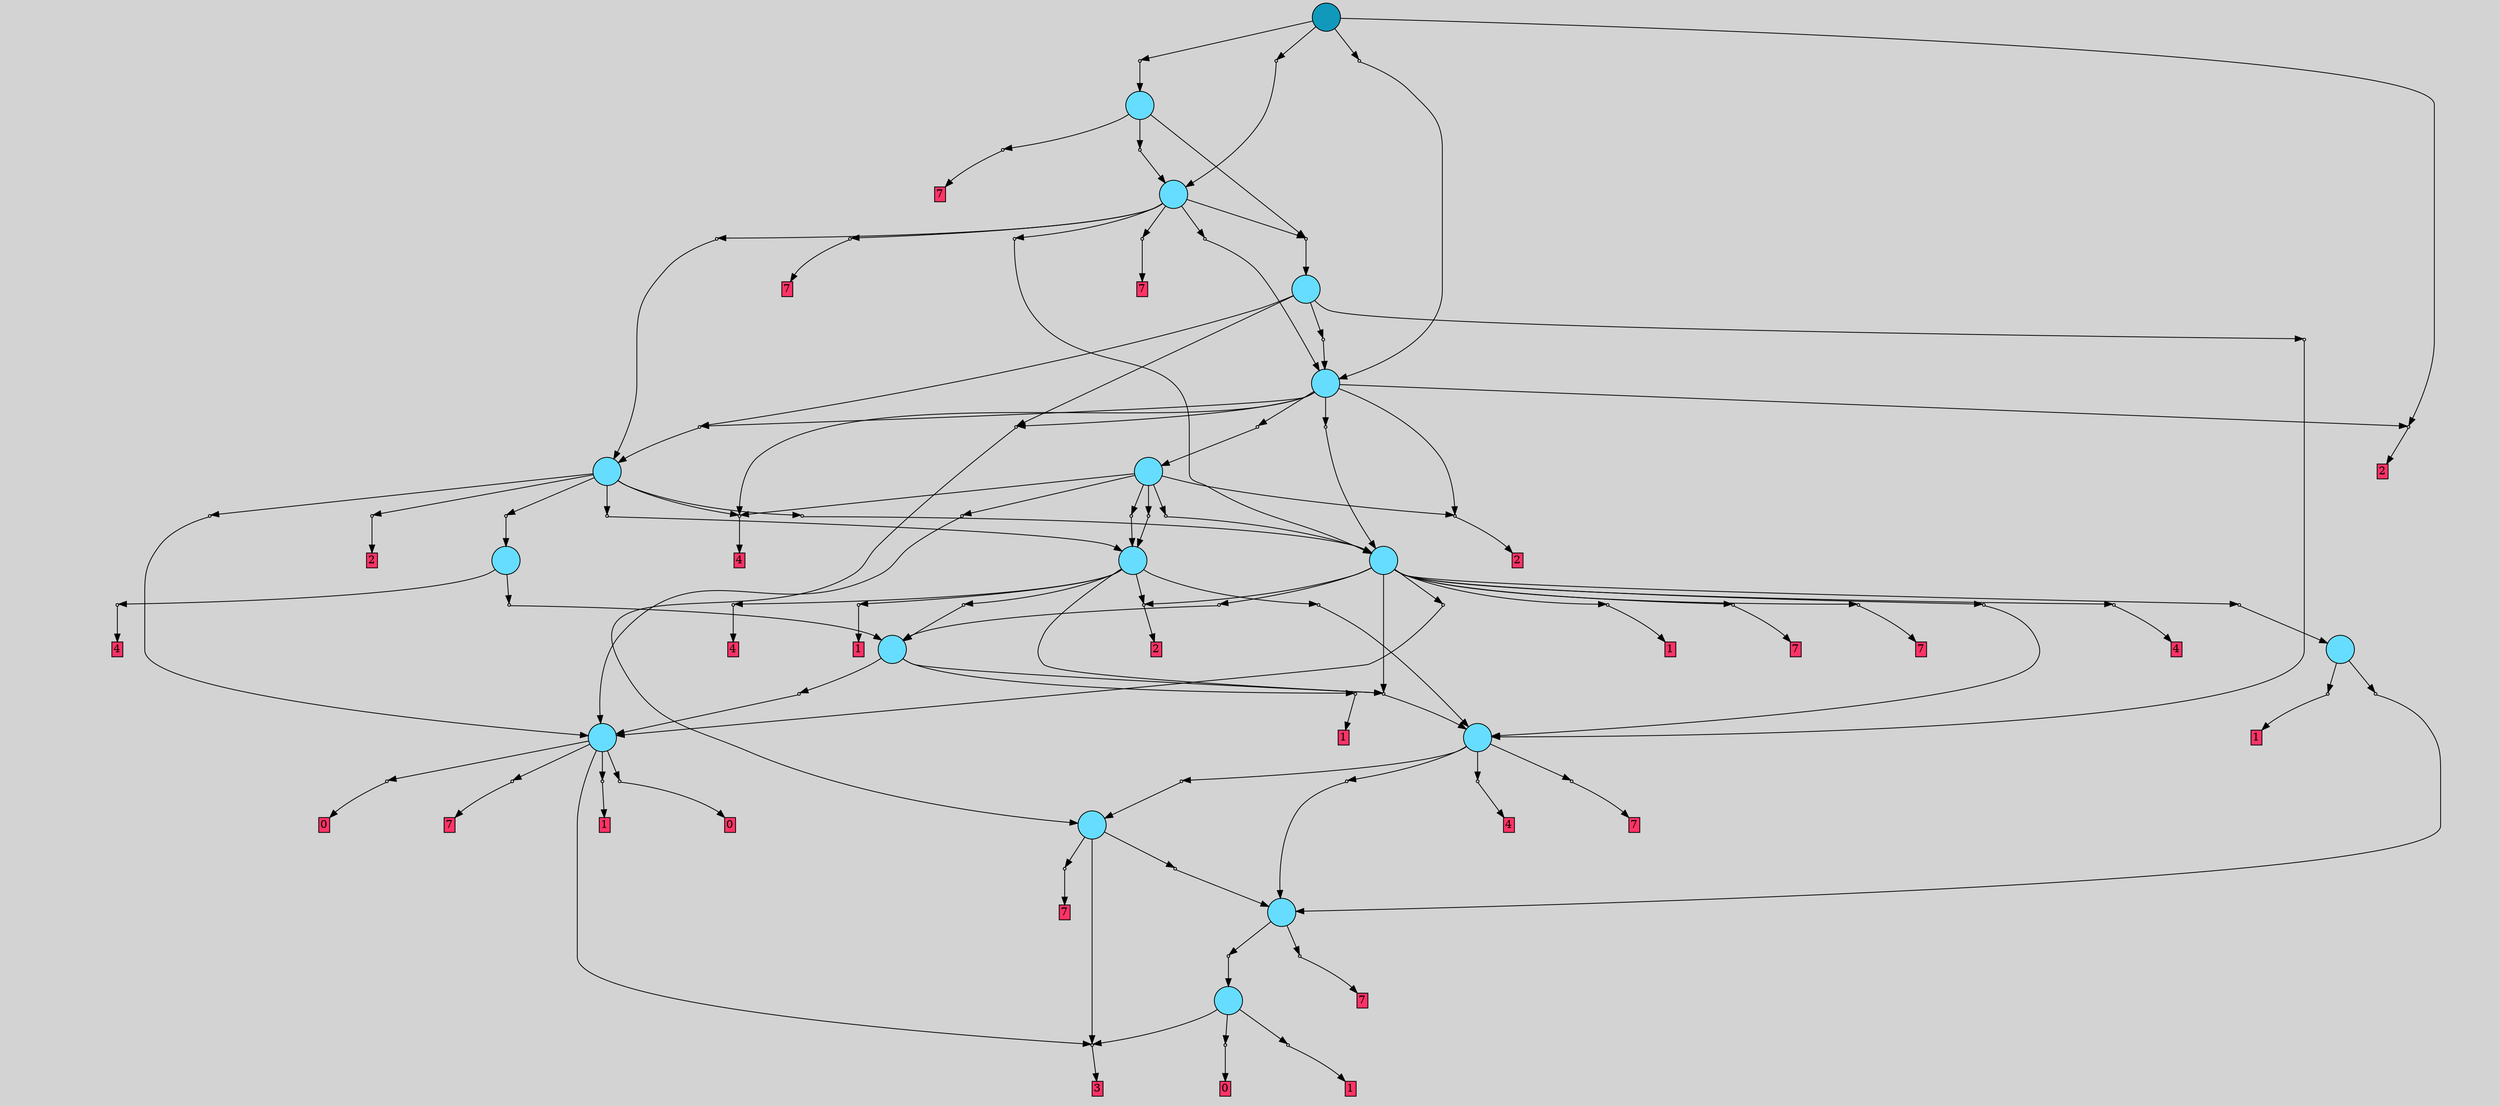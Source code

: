 // File exported with GEGELATI v1.3.1
// On the 2024-07-18 13:50:57
// With the File::TPGGraphDotExporter
digraph{
	graph[pad = "0.212, 0.055" bgcolor = lightgray]
	node[shape=circle style = filled label = ""]
		T0 [fillcolor="#66ddff"]
		T1 [fillcolor="#66ddff"]
		T2 [fillcolor="#66ddff"]
		T3 [fillcolor="#66ddff"]
		T4 [fillcolor="#66ddff"]
		T5 [fillcolor="#66ddff"]
		T6 [fillcolor="#66ddff"]
		T7 [fillcolor="#66ddff"]
		T8 [fillcolor="#66ddff"]
		T9 [fillcolor="#66ddff"]
		T10 [fillcolor="#66ddff"]
		T11 [fillcolor="#66ddff"]
		T12 [fillcolor="#66ddff"]
		T13 [fillcolor="#66ddff"]
		T14 [fillcolor="#66ddff"]
		T15 [fillcolor="#66ddff"]
		T16 [fillcolor="#1199bb"]
		P0 [fillcolor="#cccccc" shape=point] //
		I0 [shape=box style=invis label="5|0&3|2#2|3&#92;n"]
		P0 -> I0[style=invis]
		A0 [fillcolor="#ff3366" shape=box margin=0.03 width=0 height=0 label="1"]
		T0 -> P0 -> A0
		P1 [fillcolor="#cccccc" shape=point] //
		I1 [shape=box style=invis label="0|0&1|2#3|5&#92;n"]
		P1 -> I1[style=invis]
		A1 [fillcolor="#ff3366" shape=box margin=0.03 width=0 height=0 label="3"]
		T0 -> P1 -> A1
		P2 [fillcolor="#cccccc" shape=point] //
		I2 [shape=box style=invis label="2|0&1|6#2|1&#92;n"]
		P2 -> I2[style=invis]
		A2 [fillcolor="#ff3366" shape=box margin=0.03 width=0 height=0 label="0"]
		T0 -> P2 -> A2
		P3 [fillcolor="#cccccc" shape=point] //
		I3 [shape=box style=invis label="2|0&4|4#4|6&#92;n"]
		P3 -> I3[style=invis]
		T1 -> P3 -> T0
		P4 [fillcolor="#cccccc" shape=point] //
		I4 [shape=box style=invis label="8|7&4|3#3|1&#92;n2|0&2|4#0|7&#92;n"]
		P4 -> I4[style=invis]
		A3 [fillcolor="#ff3366" shape=box margin=0.03 width=0 height=0 label="7"]
		T1 -> P4 -> A3
		P5 [fillcolor="#cccccc" shape=point] //
		I5 [shape=box style=invis label="3|0&2|1#1|3&#92;n"]
		P5 -> I5[style=invis]
		A4 [fillcolor="#ff3366" shape=box margin=0.03 width=0 height=0 label="0"]
		T2 -> P5 -> A4
		P6 [fillcolor="#cccccc" shape=point] //
		I6 [shape=box style=invis label="7|0&2|1#0|7&#92;n"]
		P6 -> I6[style=invis]
		A5 [fillcolor="#ff3366" shape=box margin=0.03 width=0 height=0 label="7"]
		T2 -> P6 -> A5
		T2 -> P1
		P7 [fillcolor="#cccccc" shape=point] //
		I7 [shape=box style=invis label="3|0&3|2#1|3&#92;n"]
		P7 -> I7[style=invis]
		A6 [fillcolor="#ff3366" shape=box margin=0.03 width=0 height=0 label="1"]
		T2 -> P7 -> A6
		P8 [fillcolor="#cccccc" shape=point] //
		I8 [shape=box style=invis label="2|0&1|6#2|1&#92;n"]
		P8 -> I8[style=invis]
		A7 [fillcolor="#ff3366" shape=box margin=0.03 width=0 height=0 label="0"]
		T2 -> P8 -> A7
		P9 [fillcolor="#cccccc" shape=point] //
		I9 [shape=box style=invis label="3|0&2|1#4|3&#92;n"]
		P9 -> I9[style=invis]
		T3 -> P9 -> T1
		T3 -> P1
		P10 [fillcolor="#cccccc" shape=point] //
		I10 [shape=box style=invis label="7|0&2|1#0|5&#92;n"]
		P10 -> I10[style=invis]
		A8 [fillcolor="#ff3366" shape=box margin=0.03 width=0 height=0 label="7"]
		T3 -> P10 -> A8
		P11 [fillcolor="#cccccc" shape=point] //
		I11 [shape=box style=invis label="3|0&2|1#1|3&#92;n"]
		P11 -> I11[style=invis]
		T4 -> P11 -> T1
		P12 [fillcolor="#cccccc" shape=point] //
		I12 [shape=box style=invis label=""]
		P12 -> I12[style=invis]
		A9 [fillcolor="#ff3366" shape=box margin=0.03 width=0 height=0 label="1"]
		T4 -> P12 -> A9
		P13 [fillcolor="#cccccc" shape=point] //
		I13 [shape=box style=invis label="0|0&2|1#0|5&#92;n"]
		P13 -> I13[style=invis]
		A10 [fillcolor="#ff3366" shape=box margin=0.03 width=0 height=0 label="7"]
		T5 -> P13 -> A10
		P14 [fillcolor="#cccccc" shape=point] //
		I14 [shape=box style=invis label="3|0&4|7#3|6&#92;n"]
		P14 -> I14[style=invis]
		T5 -> P14 -> T3
		P15 [fillcolor="#cccccc" shape=point] //
		I15 [shape=box style=invis label="3|0&2|6#1|3&#92;n"]
		P15 -> I15[style=invis]
		T5 -> P15 -> T1
		P16 [fillcolor="#cccccc" shape=point] //
		I16 [shape=box style=invis label="3|0&2|5#0|4&#92;n"]
		P16 -> I16[style=invis]
		A11 [fillcolor="#ff3366" shape=box margin=0.03 width=0 height=0 label="4"]
		T5 -> P16 -> A11
		P17 [fillcolor="#cccccc" shape=point] //
		I17 [shape=box style=invis label="3|0&3|2#1|3&#92;n"]
		P17 -> I17[style=invis]
		A12 [fillcolor="#ff3366" shape=box margin=0.03 width=0 height=0 label="1"]
		T6 -> P17 -> A12
		P18 [fillcolor="#cccccc" shape=point] //
		I18 [shape=box style=invis label="2|0&2|6#4|3&#92;n"]
		P18 -> I18[style=invis]
		T6 -> P18 -> T2
		P19 [fillcolor="#cccccc" shape=point] //
		I19 [shape=box style=invis label="8|0&2|7#2|1&#92;n"]
		P19 -> I19[style=invis]
		T6 -> P19 -> T5
		P20 [fillcolor="#cccccc" shape=point] //
		I20 [shape=box style=invis label="8|0&4|3#2|5&#92;n"]
		P20 -> I20[style=invis]
		T7 -> P20 -> T6
		P21 [fillcolor="#cccccc" shape=point] //
		I21 [shape=box style=invis label="3|0&2|5#0|4&#92;n"]
		P21 -> I21[style=invis]
		A13 [fillcolor="#ff3366" shape=box margin=0.03 width=0 height=0 label="4"]
		T7 -> P21 -> A13
		P22 [fillcolor="#cccccc" shape=point] //
		I22 [shape=box style=invis label="7|7&2|4#3|4&#92;n0|0&0|7#1|6&#92;n"]
		P22 -> I22[style=invis]
		A14 [fillcolor="#ff3366" shape=box margin=0.03 width=0 height=0 label="1"]
		T8 -> P22 -> A14
		T8 -> P19
		P23 [fillcolor="#cccccc" shape=point] //
		I23 [shape=box style=invis label="3|0&2|5#0|4&#92;n"]
		P23 -> I23[style=invis]
		A15 [fillcolor="#ff3366" shape=box margin=0.03 width=0 height=0 label="4"]
		T8 -> P23 -> A15
		P24 [fillcolor="#cccccc" shape=point] //
		I24 [shape=box style=invis label="3|5&2|0#2|7&#92;n0|0&2|1#0|5&#92;n"]
		P24 -> I24[style=invis]
		T8 -> P24 -> T6
		P25 [fillcolor="#cccccc" shape=point] //
		I25 [shape=box style=invis label="7|0&3|7#4|2&#92;n"]
		P25 -> I25[style=invis]
		T8 -> P25 -> T5
		P26 [fillcolor="#cccccc" shape=point] //
		I26 [shape=box style=invis label="3|1&1|3#4|6&#92;n2|0&0|1#2|5&#92;n"]
		P26 -> I26[style=invis]
		A16 [fillcolor="#ff3366" shape=box margin=0.03 width=0 height=0 label="2"]
		T8 -> P26 -> A16
		P27 [fillcolor="#cccccc" shape=point] //
		I27 [shape=box style=invis label="7|7&2|4#3|4&#92;n0|0&0|7#1|6&#92;n"]
		P27 -> I27[style=invis]
		A17 [fillcolor="#ff3366" shape=box margin=0.03 width=0 height=0 label="1"]
		T9 -> P27 -> A17
		P28 [fillcolor="#cccccc" shape=point] //
		I28 [shape=box style=invis label="3|5&3|7#2|6&#92;n0|0&2|1#0|5&#92;n"]
		P28 -> I28[style=invis]
		A18 [fillcolor="#ff3366" shape=box margin=0.03 width=0 height=0 label="7"]
		T9 -> P28 -> A18
		P29 [fillcolor="#cccccc" shape=point] //
		I29 [shape=box style=invis label="3|5&2|0#2|7&#92;n0|0&2|1#0|5&#92;n"]
		P29 -> I29[style=invis]
		A19 [fillcolor="#ff3366" shape=box margin=0.03 width=0 height=0 label="7"]
		T9 -> P29 -> A19
		T9 -> P26
		T9 -> P19
		P30 [fillcolor="#cccccc" shape=point] //
		I30 [shape=box style=invis label="3|5&2|0#2|2&#92;n0|0&2|1#0|5&#92;n"]
		P30 -> I30[style=invis]
		T9 -> P30 -> T6
		P31 [fillcolor="#cccccc" shape=point] //
		I31 [shape=box style=invis label="4|0&2|6#3|7&#92;n"]
		P31 -> I31[style=invis]
		T9 -> P31 -> T4
		P32 [fillcolor="#cccccc" shape=point] //
		I32 [shape=box style=invis label="2|0&2|6#4|4&#92;n"]
		P32 -> I32[style=invis]
		T9 -> P32 -> T2
		P33 [fillcolor="#cccccc" shape=point] //
		I33 [shape=box style=invis label="7|0&3|7#4|2&#92;n"]
		P33 -> I33[style=invis]
		T9 -> P33 -> T5
		P34 [fillcolor="#cccccc" shape=point] //
		I34 [shape=box style=invis label="3|0&2|5#0|4&#92;n"]
		P34 -> I34[style=invis]
		A20 [fillcolor="#ff3366" shape=box margin=0.03 width=0 height=0 label="4"]
		T9 -> P34 -> A20
		P35 [fillcolor="#cccccc" shape=point] //
		I35 [shape=box style=invis label="2|0&3|5#2|4&#92;n"]
		P35 -> I35[style=invis]
		T10 -> P35 -> T7
		P36 [fillcolor="#cccccc" shape=point] //
		I36 [shape=box style=invis label="2|0&2|6#4|4&#92;n"]
		P36 -> I36[style=invis]
		T10 -> P36 -> T2
		P37 [fillcolor="#cccccc" shape=point] //
		I37 [shape=box style=invis label="0|4&1|0#4|4&#92;n0|0&1|3#0|4&#92;n"]
		P37 -> I37[style=invis]
		A21 [fillcolor="#ff3366" shape=box margin=0.03 width=0 height=0 label="4"]
		T10 -> P37 -> A21
		P38 [fillcolor="#cccccc" shape=point] //
		I38 [shape=box style=invis label="2|0&4|4#3|4&#92;n"]
		P38 -> I38[style=invis]
		T10 -> P38 -> T9
		P39 [fillcolor="#cccccc" shape=point] //
		I39 [shape=box style=invis label="2|0&1|1#2|5&#92;n"]
		P39 -> I39[style=invis]
		A22 [fillcolor="#ff3366" shape=box margin=0.03 width=0 height=0 label="2"]
		T10 -> P39 -> A22
		P40 [fillcolor="#cccccc" shape=point] //
		I40 [shape=box style=invis label="0|2&3|6#1|3&#92;n2|0&0|2#4|6&#92;n"]
		P40 -> I40[style=invis]
		T10 -> P40 -> T8
		P41 [fillcolor="#cccccc" shape=point] //
		I41 [shape=box style=invis label="2|0&4|4#3|4&#92;n"]
		P41 -> I41[style=invis]
		T11 -> P41 -> T9
		P42 [fillcolor="#cccccc" shape=point] //
		I42 [shape=box style=invis label="0|1&1|3#4|6&#92;n2|0&0|1#2|5&#92;n"]
		P42 -> I42[style=invis]
		A23 [fillcolor="#ff3366" shape=box margin=0.03 width=0 height=0 label="2"]
		T11 -> P42 -> A23
		P43 [fillcolor="#cccccc" shape=point] //
		I43 [shape=box style=invis label="2|0&2|6#4|4&#92;n"]
		P43 -> I43[style=invis]
		T11 -> P43 -> T2
		P44 [fillcolor="#cccccc" shape=point] //
		I44 [shape=box style=invis label="2|0&4|2#2|4&#92;n"]
		P44 -> I44[style=invis]
		T11 -> P44 -> T8
		P45 [fillcolor="#cccccc" shape=point] //
		I45 [shape=box style=invis label="0|2&3|6#1|3&#92;n2|0&0|2#4|6&#92;n"]
		P45 -> I45[style=invis]
		T11 -> P45 -> T8
		T11 -> P37
		P46 [fillcolor="#cccccc" shape=point] //
		I46 [shape=box style=invis label="2|0&3|6#4|4&#92;n"]
		P46 -> I46[style=invis]
		T12 -> P46 -> T11
		T12 -> P37
		T12 -> P42
		P47 [fillcolor="#cccccc" shape=point] //
		I47 [shape=box style=invis label="8|1&3|3#1|3&#92;n2|0&0|1#2|5&#92;n"]
		P47 -> I47[style=invis]
		T12 -> P47 -> T3
		P48 [fillcolor="#cccccc" shape=point] //
		I48 [shape=box style=invis label="2|0&2|4#2|4&#92;n"]
		P48 -> I48[style=invis]
		T12 -> P48 -> T9
		P49 [fillcolor="#cccccc" shape=point] //
		I49 [shape=box style=invis label="0|1&1|3#4|1&#92;n2|0&0|1#2|5&#92;n"]
		P49 -> I49[style=invis]
		A24 [fillcolor="#ff3366" shape=box margin=0.03 width=0 height=0 label="2"]
		T12 -> P49 -> A24
		P50 [fillcolor="#cccccc" shape=point] //
		I50 [shape=box style=invis label="0|2&2|6#1|3&#92;n2|0&0|2#4|6&#92;n"]
		P50 -> I50[style=invis]
		T12 -> P50 -> T10
		P51 [fillcolor="#cccccc" shape=point] //
		I51 [shape=box style=invis label="2|0&1|0#2|6&#92;n"]
		P51 -> I51[style=invis]
		T13 -> P51 -> T12
		T13 -> P47
		T13 -> P50
		P52 [fillcolor="#cccccc" shape=point] //
		I52 [shape=box style=invis label="0|0&1|2#2|5&#92;n"]
		P52 -> I52[style=invis]
		T13 -> P52 -> T5
		P53 [fillcolor="#cccccc" shape=point] //
		I53 [shape=box style=invis label="3|0&2|5#0|4&#92;n"]
		P53 -> I53[style=invis]
		T14 -> P53 -> T13
		P54 [fillcolor="#cccccc" shape=point] //
		I54 [shape=box style=invis label="2|0&3|2#4|6&#92;n"]
		P54 -> I54[style=invis]
		T14 -> P54 -> T12
		P55 [fillcolor="#cccccc" shape=point] //
		I55 [shape=box style=invis label="3|5&4|0#2|7&#92;n0|0&2|1#0|5&#92;n"]
		P55 -> I55[style=invis]
		A25 [fillcolor="#ff3366" shape=box margin=0.03 width=0 height=0 label="7"]
		T14 -> P55 -> A25
		P56 [fillcolor="#cccccc" shape=point] //
		I56 [shape=box style=invis label="0|2&2|6#1|3&#92;n2|6&4|2#2|4&#92;n2|0&0|2#0|6&#92;n"]
		P56 -> I56[style=invis]
		T14 -> P56 -> T10
		P57 [fillcolor="#cccccc" shape=point] //
		I57 [shape=box style=invis label="2|0&4|4#3|4&#92;n"]
		P57 -> I57[style=invis]
		T14 -> P57 -> T9
		P58 [fillcolor="#cccccc" shape=point] //
		I58 [shape=box style=invis label="3|5&4|6#2|5&#92;n0|0&3|1#0|5&#92;n"]
		P58 -> I58[style=invis]
		A26 [fillcolor="#ff3366" shape=box margin=0.03 width=0 height=0 label="7"]
		T14 -> P58 -> A26
		P59 [fillcolor="#cccccc" shape=point] //
		I59 [shape=box style=invis label="1|2&4|4#3|7&#92;n2|0&0|2#4|6&#92;n"]
		P59 -> I59[style=invis]
		T15 -> P59 -> T14
		T15 -> P53
		P60 [fillcolor="#cccccc" shape=point] //
		I60 [shape=box style=invis label="3|5&2|0#2|7&#92;n3|0&2|1#0|5&#92;n"]
		P60 -> I60[style=invis]
		A27 [fillcolor="#ff3366" shape=box margin=0.03 width=0 height=0 label="7"]
		T15 -> P60 -> A27
		P61 [fillcolor="#cccccc" shape=point] //
		I61 [shape=box style=invis label="8|0&1|7#3|5&#92;n"]
		P61 -> I61[style=invis]
		T16 -> P61 -> T15
		T16 -> P49
		P62 [fillcolor="#cccccc" shape=point] //
		I62 [shape=box style=invis label="2|0&3|5#4|6&#92;n"]
		P62 -> I62[style=invis]
		T16 -> P62 -> T12
		P63 [fillcolor="#cccccc" shape=point] //
		I63 [shape=box style=invis label="1|2&4|4#3|7&#92;n2|0&0|2#4|6&#92;n"]
		P63 -> I63[style=invis]
		T16 -> P63 -> T14
		{ rank= same T16 }
}
